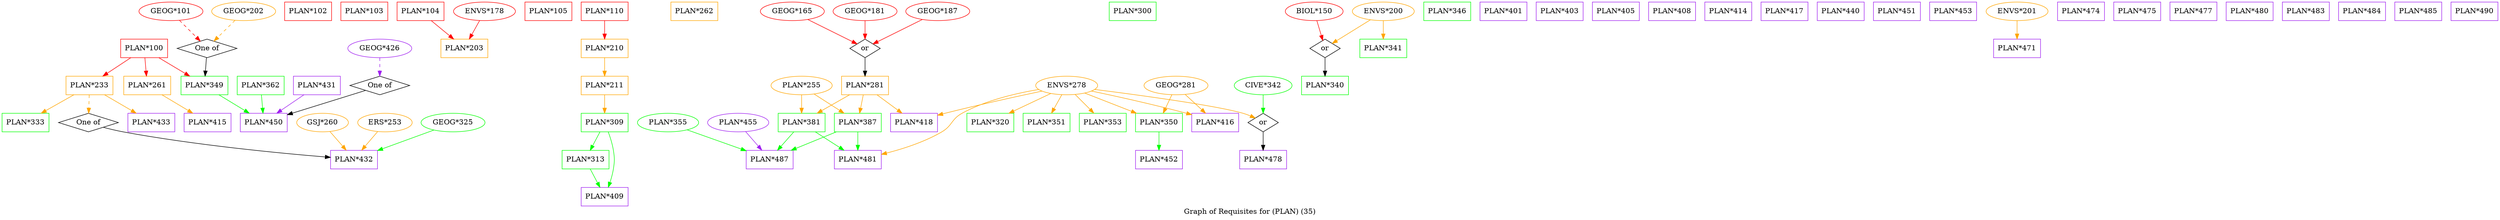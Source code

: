 strict digraph "" {
	graph [bb="0,0,4840,419",
		label="Graph of Requisites for (PLAN) (35)",
		lheight=0.21,
		lp="2420,11.5",
		lwidth=3.56
	];
	node [label="\N"];
	"PLAN*100"	[color=red,
		height=0.5,
		pos="274.5,329",
		shape=box,
		width=1.2639];
	"PLAN*233"	[color=orange,
		height=0.5,
		pos="168.5,257",
		shape=box,
		width=1.2639];
	"PLAN*100" -> "PLAN*233"	[color=red,
		pos="e,194.53,275.19 248.57,310.88 234.84,301.81 217.79,290.55 202.96,280.76"];
	"PLAN*261"	[color=orange,
		height=0.5,
		pos="280.5,257",
		shape=box,
		width=1.2639];
	"PLAN*100" -> "PLAN*261"	[color=red,
		pos="e,279.03,275.1 275.98,310.7 276.64,302.98 277.44,293.71 278.18,285.11"];
	"PLAN*349"	[color=green,
		height=0.5,
		pos="390.5,257",
		shape=box,
		width=1.2639];
	"PLAN*100" -> "PLAN*349"	[color=red,
		pos="e,362.01,275.19 302.88,310.88 318.04,301.72 336.91,290.34 353.24,280.48"];
	"PLAN*333"	[color=green,
		height=0.5,
		pos="45.5,185",
		shape=box,
		width=1.2639];
	"PLAN*233" -> "PLAN*333"	[color=orange,
		pos="e,75.705,203.19 138.41,238.88 122.18,229.64 101.96,218.13 84.529,208.21"];
	of221	[height=0.5,
		label="One of",
		pos="166.5,185",
		shape=diamond,
		width=1.6085];
	"PLAN*233" -> of221	[color=orange,
		pos="e,166.99,203.1 168.01,238.7 167.79,230.98 167.52,221.71 167.27,213.11",
		style=dashed];
	"PLAN*433"	[color=purple,
		height=0.5,
		pos="287.5,185",
		shape=box,
		width=1.2639];
	"PLAN*233" -> "PLAN*433"	[color=orange,
		pos="e,258.28,203.19 197.61,238.88 213.17,229.72 232.52,218.34 249.28,208.48"];
	"PLAN*415"	[color=purple,
		height=0.5,
		pos="396.5,185",
		shape=box,
		width=1.2639];
	"PLAN*261" -> "PLAN*415"	[color=orange,
		pos="e,368.01,203.19 308.88,238.88 324.04,229.72 342.91,218.34 359.24,208.48"];
	"PLAN*450"	[color=purple,
		height=0.5,
		pos="505.5,185",
		shape=box,
		width=1.2639];
	"PLAN*349" -> "PLAN*450"	[color=green,
		pos="e,477.26,203.19 418.63,238.88 433.67,229.72 452.37,218.34 468.56,208.48"];
	"PLAN*432"	[color=purple,
		height=0.5,
		pos="680.5,113",
		shape=box,
		width=1.2639];
	of221 -> "PLAN*432"	[pos="e,634.73,117.37 194.9,175.79 206.48,172.68 220.06,169.33 232.5,167 372.36,140.84 539.33,125.12 624.5,118.19"];
	"PLAN*102"	[color=red,
		height=0.5,
		pos="591.5,401",
		shape=box,
		width=1.2639];
	"PLAN*103"	[color=red,
		height=0.5,
		pos="700.5,401",
		shape=box,
		width=1.2639];
	"PLAN*104"	[color=red,
		height=0.5,
		pos="809.5,401",
		shape=box,
		width=1.2639];
	"PLAN*203"	[color=orange,
		height=0.5,
		pos="893.5,329",
		shape=box,
		width=1.2639];
	"PLAN*104" -> "PLAN*203"	[color=red,
		pos="e,872.97,347.1 830.26,382.7 840.74,373.97 853.61,363.24 865,353.75"];
	"PLAN*105"	[color=red,
		height=0.5,
		pos="1055.5,401",
		shape=box,
		width=1.2639];
	"PLAN*110"	[color=red,
		height=0.5,
		pos="1164.5,401",
		shape=box,
		width=1.2639];
	"PLAN*210"	[color=orange,
		height=0.5,
		pos="1164.5,329",
		shape=box,
		width=1.2639];
	"PLAN*110" -> "PLAN*210"	[color=red,
		pos="e,1164.5,347.1 1164.5,382.7 1164.5,374.98 1164.5,365.71 1164.5,357.11"];
	"PLAN*211"	[color=orange,
		height=0.5,
		pos="1164.5,257",
		shape=box,
		width=1.2639];
	"PLAN*210" -> "PLAN*211"	[color=orange,
		pos="e,1164.5,275.1 1164.5,310.7 1164.5,302.98 1164.5,293.71 1164.5,285.11"];
	"PLAN*309"	[color=green,
		height=0.5,
		pos="1164.5,185",
		shape=box,
		width=1.2639];
	"PLAN*211" -> "PLAN*309"	[color=orange,
		pos="e,1164.5,203.1 1164.5,238.7 1164.5,230.98 1164.5,221.71 1164.5,213.11"];
	"ENVS*178"	[color=red,
		height=0.5,
		pos="932.5,401",
		width=1.661];
	"ENVS*178" -> "PLAN*203"	[color=red,
		pos="e,903.12,347.28 923.06,383.05 918.58,375.01 913.11,365.2 908.11,356.23"];
	"PLAN*313"	[color=green,
		height=0.5,
		pos="1127.5,113",
		shape=box,
		width=1.2639];
	"PLAN*309" -> "PLAN*313"	[color=green,
		pos="e,1136.5,131.1 1155.4,166.7 1151.1,158.64 1145.9,148.89 1141.2,139.98"];
	"PLAN*409"	[color=purple,
		height=0.5,
		pos="1164.5,41",
		shape=box,
		width=1.2639];
	"PLAN*309" -> "PLAN*409"	[color=green,
		pos="e,1171.6,59.335 1171.6,166.67 1175.3,156.47 1179.6,143.22 1181.5,131 1184,115.19 1184,110.81 1181.5,95 1180.1,86.312 1177.6,77.104 \
1174.9,68.843"];
	"PLAN*313" -> "PLAN*409"	[color=green,
		pos="e,1155.5,59.104 1136.6,94.697 1140.9,86.644 1146.1,76.894 1150.8,67.982"];
	"PLAN*262"	[color=orange,
		height=0.5,
		pos="1338.5,401",
		shape=box,
		width=1.2639];
	"PLAN*281"	[color=orange,
		height=0.5,
		pos="1669.5,257",
		shape=box,
		width=1.2639];
	"PLAN*381"	[color=green,
		height=0.5,
		pos="1546.5,185",
		shape=box,
		width=1.2639];
	"PLAN*281" -> "PLAN*381"	[color=orange,
		pos="e,1576.7,203.19 1639.4,238.88 1623.2,229.64 1603,218.13 1585.5,208.21"];
	"PLAN*387"	[color=green,
		height=0.5,
		pos="1655.5,185",
		shape=box,
		width=1.2639];
	"PLAN*281" -> "PLAN*387"	[color=orange,
		pos="e,1658.9,203.1 1666,238.7 1664.5,230.98 1662.6,221.71 1660.9,213.11"];
	"PLAN*418"	[color=purple,
		height=0.5,
		pos="1764.5,185",
		shape=box,
		width=1.2639];
	"PLAN*281" -> "PLAN*418"	[color=orange,
		pos="e,1741.3,203.1 1693,238.7 1705.1,229.8 1720,218.82 1733,209.2"];
	"PLAN*481"	[color=purple,
		height=0.5,
		pos="1655.5,113",
		shape=box,
		width=1.2639];
	"PLAN*381" -> "PLAN*481"	[color=green,
		pos="e,1628.7,131.19 1573.2,166.88 1587.3,157.81 1604.8,146.55 1620.1,136.76"];
	"PLAN*487"	[color=purple,
		height=0.5,
		pos="1484.5,113",
		shape=box,
		width=1.2639];
	"PLAN*381" -> "PLAN*487"	[color=green,
		pos="e,1499.6,131.1 1531.2,166.7 1523.7,158.3 1514.7,148.07 1506.5,138.86"];
	"PLAN*387" -> "PLAN*481"	[color=green,
		pos="e,1655.5,131.1 1655.5,166.7 1655.5,158.98 1655.5,149.71 1655.5,141.11"];
	"PLAN*387" -> "PLAN*487"	[color=green,
		pos="e,1526.2,131.07 1613.7,166.88 1590.1,157.22 1560.4,145.09 1535.5,134.88"];
	or386	[height=0.5,
		label=or,
		pos="1669.5,329",
		shape=diamond,
		width=0.81703];
	or386 -> "PLAN*281"	[pos="e,1669.5,275.1 1669.5,310.7 1669.5,302.98 1669.5,293.71 1669.5,285.11"];
	"GEOG*165"	[color=red,
		height=0.5,
		pos="1528.5,401",
		width=1.7151];
	"GEOG*165" -> or386	[color=red,
		pos="e,1654,337.69 1558.4,385.15 1584.1,372.39 1620.8,354.19 1644.8,342.24"];
	"GEOG*181"	[color=red,
		height=0.5,
		pos="1669.5,401",
		width=1.7151];
	"GEOG*181" -> or386	[color=red,
		pos="e,1669.5,347.1 1669.5,382.7 1669.5,374.98 1669.5,365.71 1669.5,357.11"];
	"GEOG*187"	[color=red,
		height=0.5,
		pos="1810.5,401",
		width=1.7151];
	"GEOG*187" -> or386	[color=red,
		pos="e,1685,337.69 1780.6,385.15 1754.9,372.39 1718.2,354.19 1694.2,342.24"];
	"PLAN*300"	[color=green,
		height=0.5,
		pos="2196.5,401",
		shape=box,
		width=1.2639];
	"PLAN*320"	[color=green,
		height=0.5,
		pos="1912.5,185",
		shape=box,
		width=1.2639];
	"ENVS*278"	[color=orange,
		height=0.5,
		pos="2060.5,257",
		width=1.661];
	"ENVS*278" -> "PLAN*418"	[color=orange,
		pos="e,1810.3,199.26 2012.9,246.11 1965.1,235.99 1889.4,219.47 1824.5,203 1823.1,202.63 1821.6,202.26 1820.1,201.87"];
	"ENVS*278" -> "PLAN*481"	[color=orange,
		pos="e,1701.3,123.29 2006.1,249.19 1963.6,242.17 1904.2,228.51 1857.5,203 1836.8,191.68 1838.9,178.92 1818.5,167 1785.2,147.51 1743.9,\
134.17 1711.1,125.75"];
	"ENVS*278" -> "PLAN*320"	[color=orange,
		pos="e,1948.6,203.08 2029.8,241.5 2009,231.63 1981,218.42 1957.7,207.36"];
	"PLAN*350"	[color=green,
		height=0.5,
		pos="2348.5,185",
		shape=box,
		width=1.2639];
	"ENVS*278" -> "PLAN*350"	[color=orange,
		pos="e,2303,200.37 2108.5,246.2 2153.7,236.72 2223.4,221.46 2293.1,203"];
	"PLAN*351"	[color=green,
		height=0.5,
		pos="2021.5,185",
		shape=box,
		width=1.2639];
	"ENVS*278" -> "PLAN*351"	[color=orange,
		pos="e,2031.1,203.28 2051.1,239.05 2046.6,231.01 2041.1,221.2 2036.1,212.23"];
	"PLAN*353"	[color=green,
		height=0.5,
		pos="2130.5,185",
		shape=box,
		width=1.2639];
	"ENVS*278" -> "PLAN*353"	[color=orange,
		pos="e,2113.1,203.45 2077.1,239.41 2085.6,230.86 2096.2,220.26 2105.7,210.77"];
	"PLAN*416"	[color=purple,
		height=0.5,
		pos="2239.5,185",
		shape=box,
		width=1.2639];
	"ENVS*278" -> "PLAN*416"	[color=orange,
		pos="e,2195.8,203.1 2095.4,242.34 2121.2,232.26 2156.8,218.36 2186.1,206.89"];
	or388	[height=0.5,
		label=or,
		pos="2449.5,185",
		shape=diamond,
		width=0.81703];
	"ENVS*278" -> or388	[color=orange,
		pos="e,2432.8,192.94 2114.1,248.99 2196.1,238.03 2349,216.68 2402.5,203 2409.2,201.28 2416.3,198.97 2423,196.61"];
	"PLAN*452"	[color=purple,
		height=0.5,
		pos="2344.5,113",
		shape=box,
		width=1.2639];
	"PLAN*350" -> "PLAN*452"	[color=green,
		pos="e,2345.5,131.1 2347.5,166.7 2347.1,158.98 2346.5,149.71 2346,141.11"];
	"PLAN*478"	[color=purple,
		height=0.5,
		pos="2453.5,113",
		shape=box,
		width=1.2639];
	or388 -> "PLAN*478"	[pos="e,2452.5,131.45 2450.4,167.41 2450.9,159.71 2451.4,150.34 2451.9,141.62"];
	"PLAN*340"	[color=green,
		height=0.5,
		pos="2568.5,257",
		shape=box,
		width=1.2639];
	or387	[height=0.5,
		label=or,
		pos="2568.5,329",
		shape=diamond,
		width=0.81703];
	or387 -> "PLAN*340"	[pos="e,2568.5,275.1 2568.5,310.7 2568.5,302.98 2568.5,293.71 2568.5,285.11"];
	"ENVS*200"	[color=orange,
		height=0.5,
		pos="2681.5,401",
		width=1.661];
	"ENVS*200" -> or387	[color=orange,
		pos="e,2582.5,338.67 2656.4,384.46 2636.9,372.35 2609.9,355.67 2591.1,343.97"];
	"PLAN*341"	[color=green,
		height=0.5,
		pos="2681.5,329",
		shape=box,
		width=1.2639];
	"ENVS*200" -> "PLAN*341"	[color=orange,
		pos="e,2681.5,347.1 2681.5,382.7 2681.5,374.98 2681.5,365.71 2681.5,357.11"];
	"BIOL*150"	[color=red,
		height=0.5,
		pos="2547.5,401",
		width=1.5526];
	"BIOL*150" -> or387	[color=red,
		pos="e,2564.2,344.42 2552.6,383.05 2555.2,374.38 2558.4,363.66 2561.3,354.14"];
	"PLAN*346"	[color=green,
		height=0.5,
		pos="2804.5,401",
		shape=box,
		width=1.2639];
	of220	[height=0.5,
		label="One of",
		pos="395.5,329",
		shape=diamond,
		width=1.6085];
	of220 -> "PLAN*349"	[pos="e,391.73,275.28 394.29,311.05 393.74,303.35 393.07,294.03 392.45,285.36"];
	"GEOG*101"	[color=red,
		height=0.5,
		pos="325.5,401",
		width=1.7151];
	"GEOG*101" -> of220	[color=red,
		pos="e,382.3,343.2 342.09,383.41 351.98,373.52 364.61,360.89 375.11,350.39",
		style=dashed];
	"GEOG*202"	[color=orange,
		height=0.5,
		pos="466.5,401",
		width=1.7151];
	"GEOG*202" -> of220	[color=orange,
		pos="e,408.89,343.2 449.67,383.41 439.64,373.52 426.83,360.89 416.18,350.39",
		style=dashed];
	"GEOG*281"	[color=orange,
		height=0.5,
		pos="2276.5,257",
		width=1.7151];
	"GEOG*281" -> "PLAN*350"	[color=orange,
		pos="e,2330.8,203.2 2293.6,239.41 2302.5,230.71 2313.6,219.89 2323.5,210.27"];
	"GEOG*281" -> "PLAN*416"	[color=orange,
		pos="e,2248.6,203.28 2267.5,239.05 2263.3,231.01 2258.1,221.2 2253.4,212.23"];
	"PLAN*362"	[color=green,
		height=0.5,
		pos="499.5,257",
		shape=box,
		width=1.2639];
	"PLAN*362" -> "PLAN*450"	[color=green,
		pos="e,504.03,203.1 500.98,238.7 501.64,230.98 502.44,221.71 503.18,213.11"];
	"PLAN*255"	[color=orange,
		height=0.5,
		pos="1546.5,257",
		width=1.6429];
	"PLAN*255" -> "PLAN*381"	[color=orange,
		pos="e,1546.5,203.1 1546.5,238.7 1546.5,230.98 1546.5,221.71 1546.5,213.11"];
	"PLAN*255" -> "PLAN*387"	[color=orange,
		pos="e,1628.7,203.21 1570.7,240.46 1585.2,231.15 1603.9,219.15 1620,208.78"];
	"PLAN*401"	[color=purple,
		height=0.5,
		pos="2913.5,401",
		shape=box,
		width=1.2639];
	"PLAN*403"	[color=purple,
		height=0.5,
		pos="3022.5,401",
		shape=box,
		width=1.2639];
	"PLAN*405"	[color=purple,
		height=0.5,
		pos="3131.5,401",
		shape=box,
		width=1.2639];
	"PLAN*408"	[color=purple,
		height=0.5,
		pos="3240.5,401",
		shape=box,
		width=1.2639];
	"PLAN*414"	[color=purple,
		height=0.5,
		pos="3349.5,401",
		shape=box,
		width=1.2639];
	"PLAN*417"	[color=purple,
		height=0.5,
		pos="3458.5,401",
		shape=box,
		width=1.2639];
	"PLAN*431"	[color=purple,
		height=0.5,
		pos="608.5,257",
		shape=box,
		width=1.2639];
	"PLAN*431" -> "PLAN*450"	[color=purple,
		pos="e,530.79,203.19 583.3,238.88 570.09,229.89 553.71,218.76 539.39,209.03"];
	"GSJ*260"	[color=orange,
		height=0.5,
		pos="619.5,185",
		width=1.3902];
	"GSJ*260" -> "PLAN*432"	[color=orange,
		pos="e,665.3,131.45 633.96,167.41 641.33,158.95 650.46,148.47 658.67,139.05"];
	"ERS*253"	[color=orange,
		height=0.5,
		pos="740.5,185",
		width=1.4624];
	"ERS*253" -> "PLAN*432"	[color=orange,
		pos="e,695.45,131.45 726.28,167.41 719.03,158.95 710.05,148.47 701.97,139.05"];
	"GEOG*325"	[color=green,
		height=0.5,
		pos="872.5,185",
		width=1.7151];
	"GEOG*325" -> "PLAN*432"	[color=green,
		pos="e,726.21,130.67 835.48,170.5 807.24,160.21 767.87,145.85 735.88,134.19"];
	"PLAN*440"	[color=purple,
		height=0.5,
		pos="3567.5,401",
		shape=box,
		width=1.2639];
	of222	[height=0.5,
		label="One of",
		pos="729.5,257",
		shape=diamond,
		width=1.6085];
	of222 -> "PLAN*450"	[pos="e,551.07,200.24 702.03,247.42 666.99,236.46 605.54,217.26 560.66,203.24"];
	"GEOG*426"	[color=purple,
		height=0.5,
		pos="729.5,329",
		width=1.7151];
	"GEOG*426" -> of222	[color=purple,
		pos="e,729.5,275.1 729.5,310.7 729.5,302.98 729.5,293.71 729.5,285.11",
		style=dashed];
	"PLAN*451"	[color=purple,
		height=0.5,
		pos="3676.5,401",
		shape=box,
		width=1.2639];
	"PLAN*453"	[color=purple,
		height=0.5,
		pos="3785.5,401",
		shape=box,
		width=1.2639];
	"PLAN*471"	[color=purple,
		height=0.5,
		pos="3908.5,329",
		shape=box,
		width=1.2639];
	"ENVS*201"	[color=orange,
		height=0.5,
		pos="3908.5,401",
		width=1.661];
	"ENVS*201" -> "PLAN*471"	[color=orange,
		pos="e,3908.5,347.1 3908.5,382.7 3908.5,374.98 3908.5,365.71 3908.5,357.11"];
	"PLAN*474"	[color=purple,
		height=0.5,
		pos="4031.5,401",
		shape=box,
		width=1.2639];
	"PLAN*475"	[color=purple,
		height=0.5,
		pos="4140.5,401",
		shape=box,
		width=1.2639];
	"PLAN*477"	[color=purple,
		height=0.5,
		pos="4249.5,401",
		shape=box,
		width=1.2639];
	"CIVE*342"	[color=green,
		height=0.5,
		pos="2449.5,257",
		width=1.5526];
	"CIVE*342" -> or388	[color=green,
		pos="e,2449.5,203.1 2449.5,238.7 2449.5,230.98 2449.5,221.71 2449.5,213.11"];
	"PLAN*480"	[color=purple,
		height=0.5,
		pos="4358.5,401",
		shape=box,
		width=1.2639];
	"PLAN*483"	[color=purple,
		height=0.5,
		pos="4467.5,401",
		shape=box,
		width=1.2639];
	"PLAN*484"	[color=purple,
		height=0.5,
		pos="4576.5,401",
		shape=box,
		width=1.2639];
	"PLAN*485"	[color=purple,
		height=0.5,
		pos="4685.5,401",
		shape=box,
		width=1.2639];
	"PLAN*355"	[color=green,
		height=0.5,
		pos="1287.5,185",
		width=1.6429];
	"PLAN*355" -> "PLAN*487"	[color=green,
		pos="e,1439,130.18 1324.6,170.83 1354.1,160.34 1395.9,145.5 1429.3,133.61"];
	"PLAN*455"	[color=purple,
		height=0.5,
		pos="1423.5,185",
		width=1.6429];
	"PLAN*455" -> "PLAN*487"	[color=purple,
		pos="e,1469.3,131.45 1438,167.41 1445.3,158.95 1454.5,148.47 1462.7,139.05"];
	"PLAN*490"	[color=purple,
		height=0.5,
		pos="4794.5,401",
		shape=box,
		width=1.2639];
}
